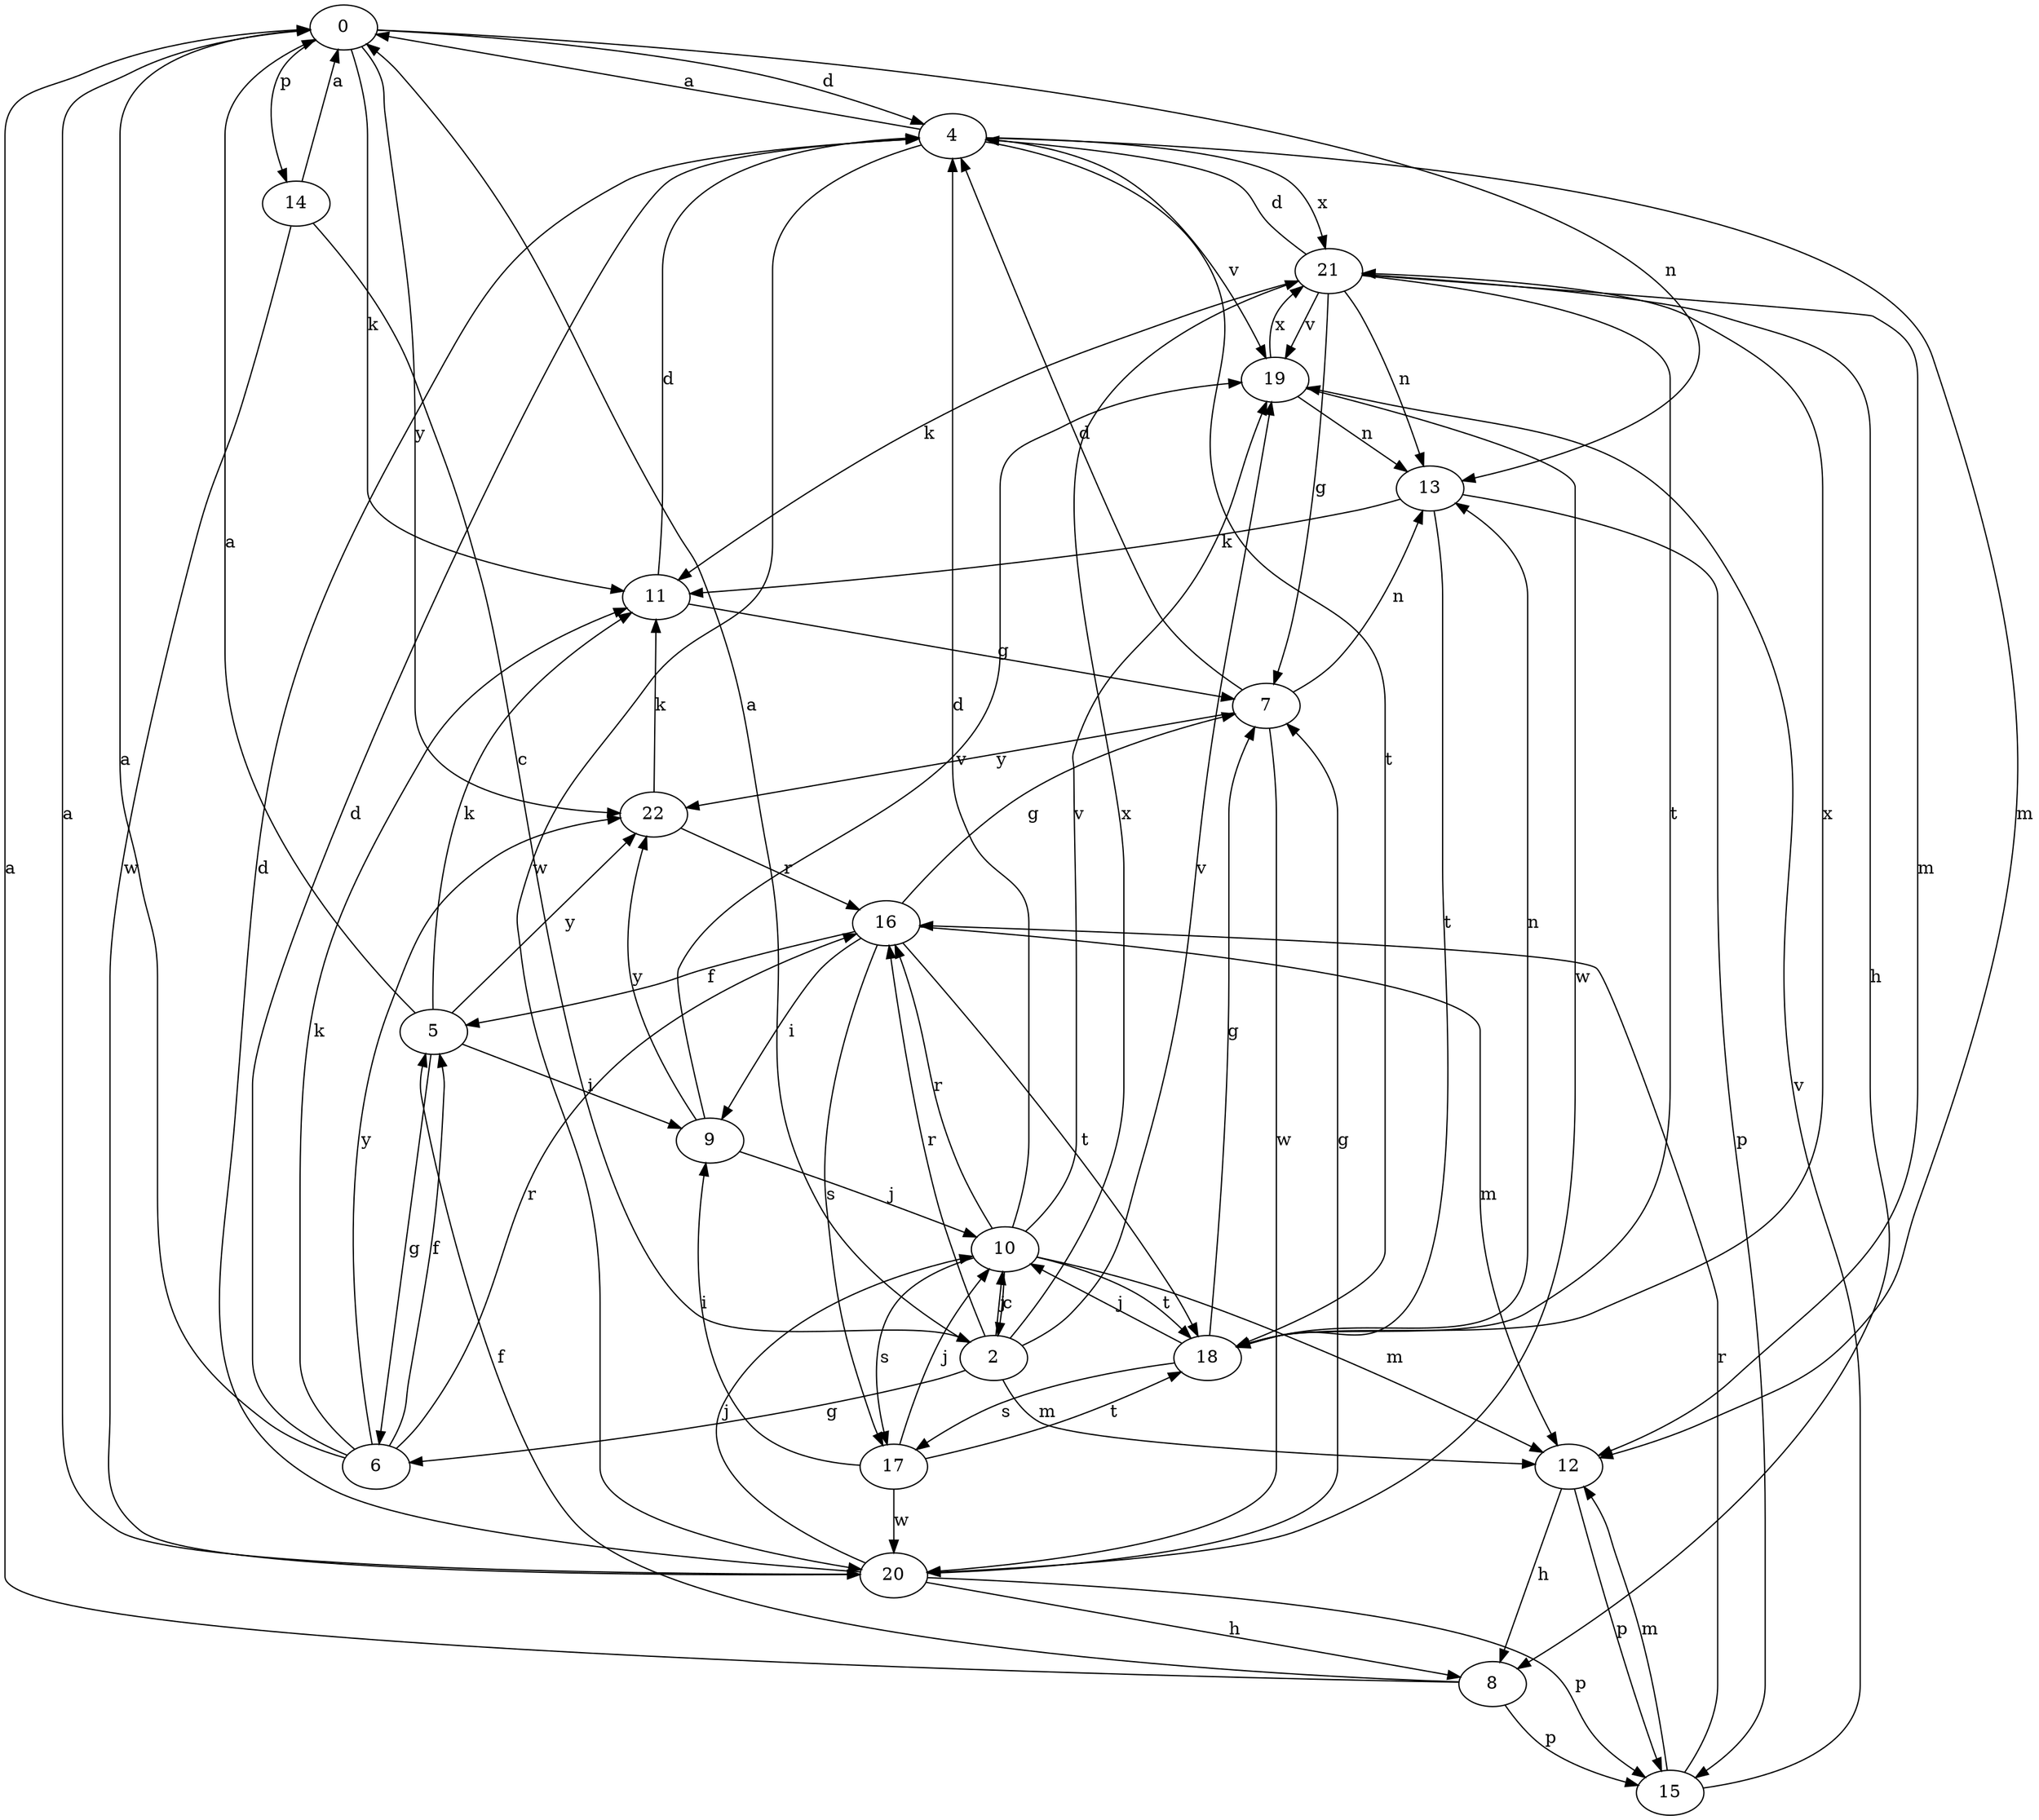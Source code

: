 strict digraph  {
0;
2;
4;
5;
6;
7;
8;
9;
10;
11;
12;
13;
14;
15;
16;
17;
18;
19;
20;
21;
22;
0 -> 4  [label=d];
0 -> 11  [label=k];
0 -> 13  [label=n];
0 -> 14  [label=p];
0 -> 22  [label=y];
2 -> 0  [label=a];
2 -> 6  [label=g];
2 -> 10  [label=j];
2 -> 12  [label=m];
2 -> 16  [label=r];
2 -> 19  [label=v];
2 -> 21  [label=x];
4 -> 0  [label=a];
4 -> 12  [label=m];
4 -> 18  [label=t];
4 -> 19  [label=v];
4 -> 20  [label=w];
4 -> 21  [label=x];
5 -> 0  [label=a];
5 -> 6  [label=g];
5 -> 9  [label=i];
5 -> 11  [label=k];
5 -> 22  [label=y];
6 -> 0  [label=a];
6 -> 4  [label=d];
6 -> 5  [label=f];
6 -> 11  [label=k];
6 -> 16  [label=r];
6 -> 22  [label=y];
7 -> 4  [label=d];
7 -> 13  [label=n];
7 -> 20  [label=w];
7 -> 22  [label=y];
8 -> 0  [label=a];
8 -> 5  [label=f];
8 -> 15  [label=p];
9 -> 10  [label=j];
9 -> 19  [label=v];
9 -> 22  [label=y];
10 -> 2  [label=c];
10 -> 4  [label=d];
10 -> 12  [label=m];
10 -> 16  [label=r];
10 -> 17  [label=s];
10 -> 18  [label=t];
10 -> 19  [label=v];
11 -> 4  [label=d];
11 -> 7  [label=g];
12 -> 8  [label=h];
12 -> 15  [label=p];
13 -> 11  [label=k];
13 -> 15  [label=p];
13 -> 18  [label=t];
14 -> 0  [label=a];
14 -> 2  [label=c];
14 -> 20  [label=w];
15 -> 12  [label=m];
15 -> 16  [label=r];
15 -> 19  [label=v];
16 -> 5  [label=f];
16 -> 7  [label=g];
16 -> 9  [label=i];
16 -> 12  [label=m];
16 -> 17  [label=s];
16 -> 18  [label=t];
17 -> 9  [label=i];
17 -> 10  [label=j];
17 -> 18  [label=t];
17 -> 20  [label=w];
18 -> 7  [label=g];
18 -> 10  [label=j];
18 -> 13  [label=n];
18 -> 17  [label=s];
18 -> 21  [label=x];
19 -> 13  [label=n];
19 -> 20  [label=w];
19 -> 21  [label=x];
20 -> 0  [label=a];
20 -> 4  [label=d];
20 -> 7  [label=g];
20 -> 8  [label=h];
20 -> 10  [label=j];
20 -> 15  [label=p];
21 -> 4  [label=d];
21 -> 7  [label=g];
21 -> 8  [label=h];
21 -> 11  [label=k];
21 -> 12  [label=m];
21 -> 13  [label=n];
21 -> 18  [label=t];
21 -> 19  [label=v];
22 -> 11  [label=k];
22 -> 16  [label=r];
}
